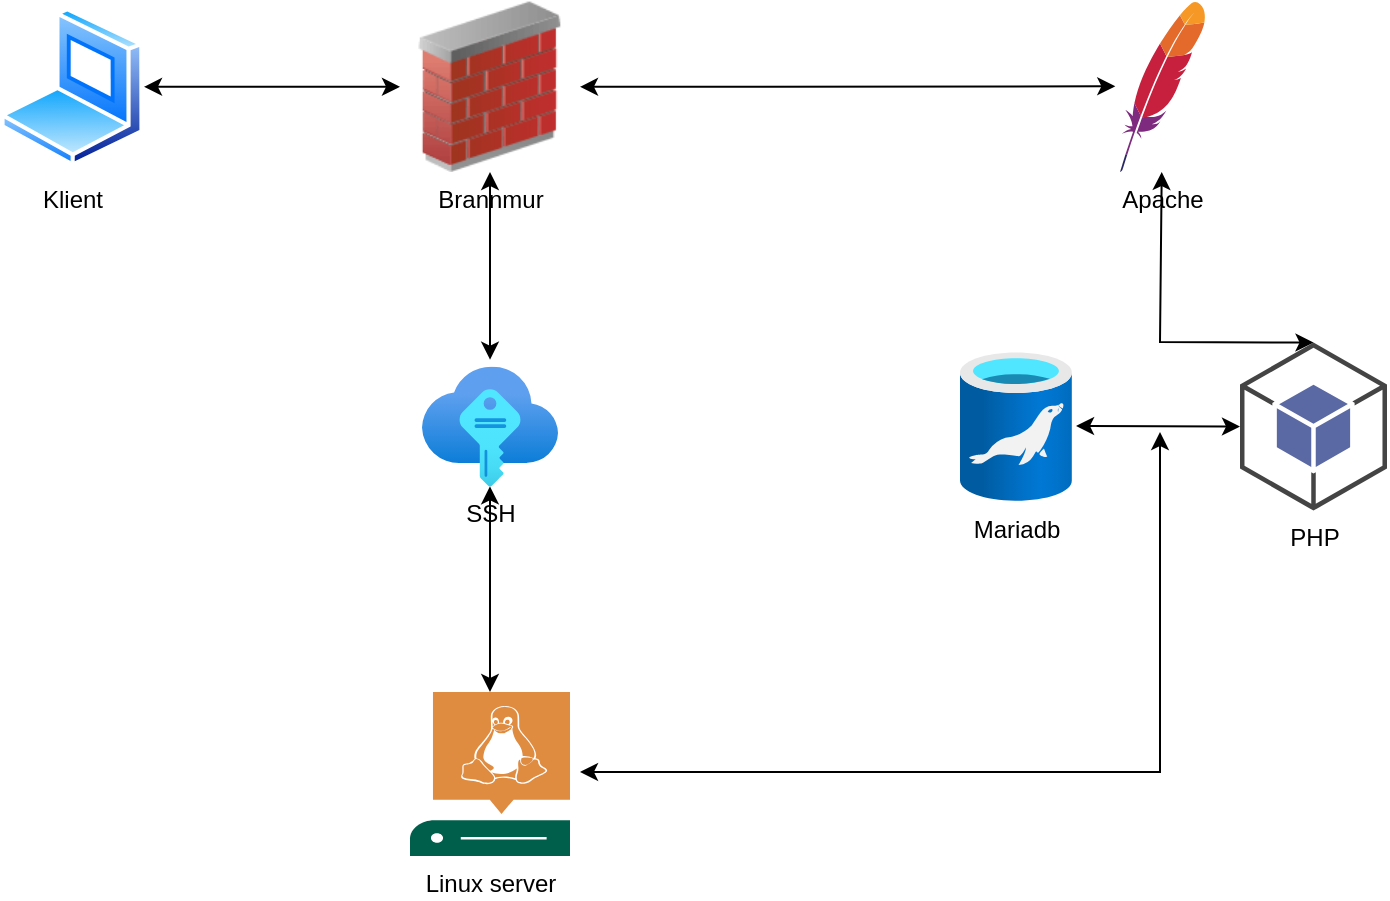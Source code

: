 <mxfile version="24.4.0" type="device">
  <diagram id="CbZCZYh29PwZPfo1pSK1" name="Page-1">
    <mxGraphModel dx="1395" dy="622" grid="1" gridSize="10" guides="1" tooltips="1" connect="1" arrows="1" fold="1" page="1" pageScale="1" pageWidth="850" pageHeight="1100" math="0" shadow="0">
      <root>
        <mxCell id="0" />
        <mxCell id="1" parent="0" />
        <mxCell id="xdF3qUcgMpDI61J562z2-1" value="Linux server" style="sketch=0;pointerEvents=1;shadow=0;dashed=0;html=1;strokeColor=none;fillColor=#005F4B;labelPosition=center;verticalLabelPosition=bottom;verticalAlign=top;align=center;outlineConnect=0;shape=mxgraph.veeam2.linux_server;" parent="1" vertex="1">
          <mxGeometry x="285" y="420" width="80" height="82" as="geometry" />
        </mxCell>
        <mxCell id="fudWAHNCZ6LLrIcIKZwP-1" value="PHP" style="outlineConnect=0;dashed=0;verticalLabelPosition=bottom;verticalAlign=top;align=center;html=1;shape=mxgraph.aws3.android;fillColor=#5A69A4;gradientColor=none;" vertex="1" parent="1">
          <mxGeometry x="700" y="245.3" width="73.5" height="84" as="geometry" />
        </mxCell>
        <mxCell id="fudWAHNCZ6LLrIcIKZwP-3" value="Mariadb" style="image;aspect=fixed;html=1;points=[];align=center;fontSize=12;image=img/lib/azure2/databases/Azure_Database_MariaDB_Server.svg;" vertex="1" parent="1">
          <mxGeometry x="560" y="250" width="55.95" height="74.6" as="geometry" />
        </mxCell>
        <mxCell id="fudWAHNCZ6LLrIcIKZwP-4" value="Apache" style="dashed=0;outlineConnect=0;html=1;align=center;labelPosition=center;verticalLabelPosition=bottom;verticalAlign=top;shape=mxgraph.weblogos.apache" vertex="1" parent="1">
          <mxGeometry x="640" y="74.8" width="42.6" height="85.2" as="geometry" />
        </mxCell>
        <mxCell id="fudWAHNCZ6LLrIcIKZwP-5" value="Klient" style="image;aspect=fixed;perimeter=ellipsePerimeter;html=1;align=center;shadow=0;dashed=0;spacingTop=3;image=img/lib/active_directory/laptop_client.svg;" vertex="1" parent="1">
          <mxGeometry x="80" y="77.4" width="72" height="80" as="geometry" />
        </mxCell>
        <mxCell id="fudWAHNCZ6LLrIcIKZwP-6" value="SSH" style="image;aspect=fixed;html=1;points=[];align=center;fontSize=12;image=img/lib/azure2/other/SSH_Keys.svg;" vertex="1" parent="1">
          <mxGeometry x="291" y="257.3" width="68" height="60" as="geometry" />
        </mxCell>
        <mxCell id="fudWAHNCZ6LLrIcIKZwP-7" value="Brannmur" style="image;html=1;image=img/lib/clip_art/networking/Firewall_02_128x128.png" vertex="1" parent="1">
          <mxGeometry x="280" y="74.8" width="90" height="85.2" as="geometry" />
        </mxCell>
        <mxCell id="fudWAHNCZ6LLrIcIKZwP-8" value="" style="endArrow=classic;startArrow=classic;html=1;rounded=0;entryX=0;entryY=0.5;entryDx=0;entryDy=0;entryPerimeter=0;exitX=1.037;exitY=0.496;exitDx=0;exitDy=0;exitPerimeter=0;" edge="1" parent="1" source="fudWAHNCZ6LLrIcIKZwP-3" target="fudWAHNCZ6LLrIcIKZwP-1">
          <mxGeometry width="50" height="50" relative="1" as="geometry">
            <mxPoint x="640" y="290" as="sourcePoint" />
            <mxPoint x="450" y="260" as="targetPoint" />
          </mxGeometry>
        </mxCell>
        <mxCell id="fudWAHNCZ6LLrIcIKZwP-9" value="" style="endArrow=classic;startArrow=classic;html=1;rounded=0;" edge="1" parent="1">
          <mxGeometry width="50" height="50" relative="1" as="geometry">
            <mxPoint x="370" y="460" as="sourcePoint" />
            <mxPoint x="660" y="290" as="targetPoint" />
            <Array as="points">
              <mxPoint x="660" y="460" />
            </Array>
          </mxGeometry>
        </mxCell>
        <mxCell id="fudWAHNCZ6LLrIcIKZwP-10" value="" style="endArrow=classic;startArrow=classic;html=1;rounded=0;entryX=0.5;entryY=0;entryDx=0;entryDy=0;entryPerimeter=0;" edge="1" parent="1" source="fudWAHNCZ6LLrIcIKZwP-4" target="fudWAHNCZ6LLrIcIKZwP-1">
          <mxGeometry width="50" height="50" relative="1" as="geometry">
            <mxPoint x="660" y="190" as="sourcePoint" />
            <mxPoint x="350" y="220" as="targetPoint" />
            <Array as="points">
              <mxPoint x="660" y="245" />
            </Array>
          </mxGeometry>
        </mxCell>
        <mxCell id="fudWAHNCZ6LLrIcIKZwP-11" value="" style="endArrow=classic;startArrow=classic;html=1;rounded=0;exitX=0.5;exitY=0.998;exitDx=0;exitDy=0;exitPerimeter=0;entryX=0.5;entryY=0;entryDx=0;entryDy=0;entryPerimeter=0;" edge="1" parent="1" source="fudWAHNCZ6LLrIcIKZwP-6" target="xdF3qUcgMpDI61J562z2-1">
          <mxGeometry width="50" height="50" relative="1" as="geometry">
            <mxPoint x="280" y="290" as="sourcePoint" />
            <mxPoint x="330" y="240" as="targetPoint" />
          </mxGeometry>
        </mxCell>
        <mxCell id="fudWAHNCZ6LLrIcIKZwP-12" value="" style="endArrow=classic;startArrow=classic;html=1;rounded=0;exitX=0.5;exitY=1;exitDx=0;exitDy=0;entryX=0.5;entryY=-0.058;entryDx=0;entryDy=0;entryPerimeter=0;" edge="1" parent="1" source="fudWAHNCZ6LLrIcIKZwP-7" target="fudWAHNCZ6LLrIcIKZwP-6">
          <mxGeometry width="50" height="50" relative="1" as="geometry">
            <mxPoint x="324.58" y="160" as="sourcePoint" />
            <mxPoint x="324.58" y="263" as="targetPoint" />
          </mxGeometry>
        </mxCell>
        <mxCell id="fudWAHNCZ6LLrIcIKZwP-13" value="" style="endArrow=classic;startArrow=classic;html=1;rounded=0;exitX=1;exitY=0.5;exitDx=0;exitDy=0;entryX=-0.055;entryY=0.497;entryDx=0;entryDy=0;entryPerimeter=0;" edge="1" parent="1" source="fudWAHNCZ6LLrIcIKZwP-7" target="fudWAHNCZ6LLrIcIKZwP-4">
          <mxGeometry width="50" height="50" relative="1" as="geometry">
            <mxPoint x="280" y="290" as="sourcePoint" />
            <mxPoint x="620" y="120" as="targetPoint" />
          </mxGeometry>
        </mxCell>
        <mxCell id="fudWAHNCZ6LLrIcIKZwP-14" value="" style="endArrow=classic;startArrow=classic;html=1;rounded=0;exitX=1;exitY=0.5;exitDx=0;exitDy=0;entryX=0;entryY=0.5;entryDx=0;entryDy=0;" edge="1" parent="1" source="fudWAHNCZ6LLrIcIKZwP-5" target="fudWAHNCZ6LLrIcIKZwP-7">
          <mxGeometry width="50" height="50" relative="1" as="geometry">
            <mxPoint x="180" y="120" as="sourcePoint" />
            <mxPoint x="360" y="250" as="targetPoint" />
          </mxGeometry>
        </mxCell>
      </root>
    </mxGraphModel>
  </diagram>
</mxfile>
